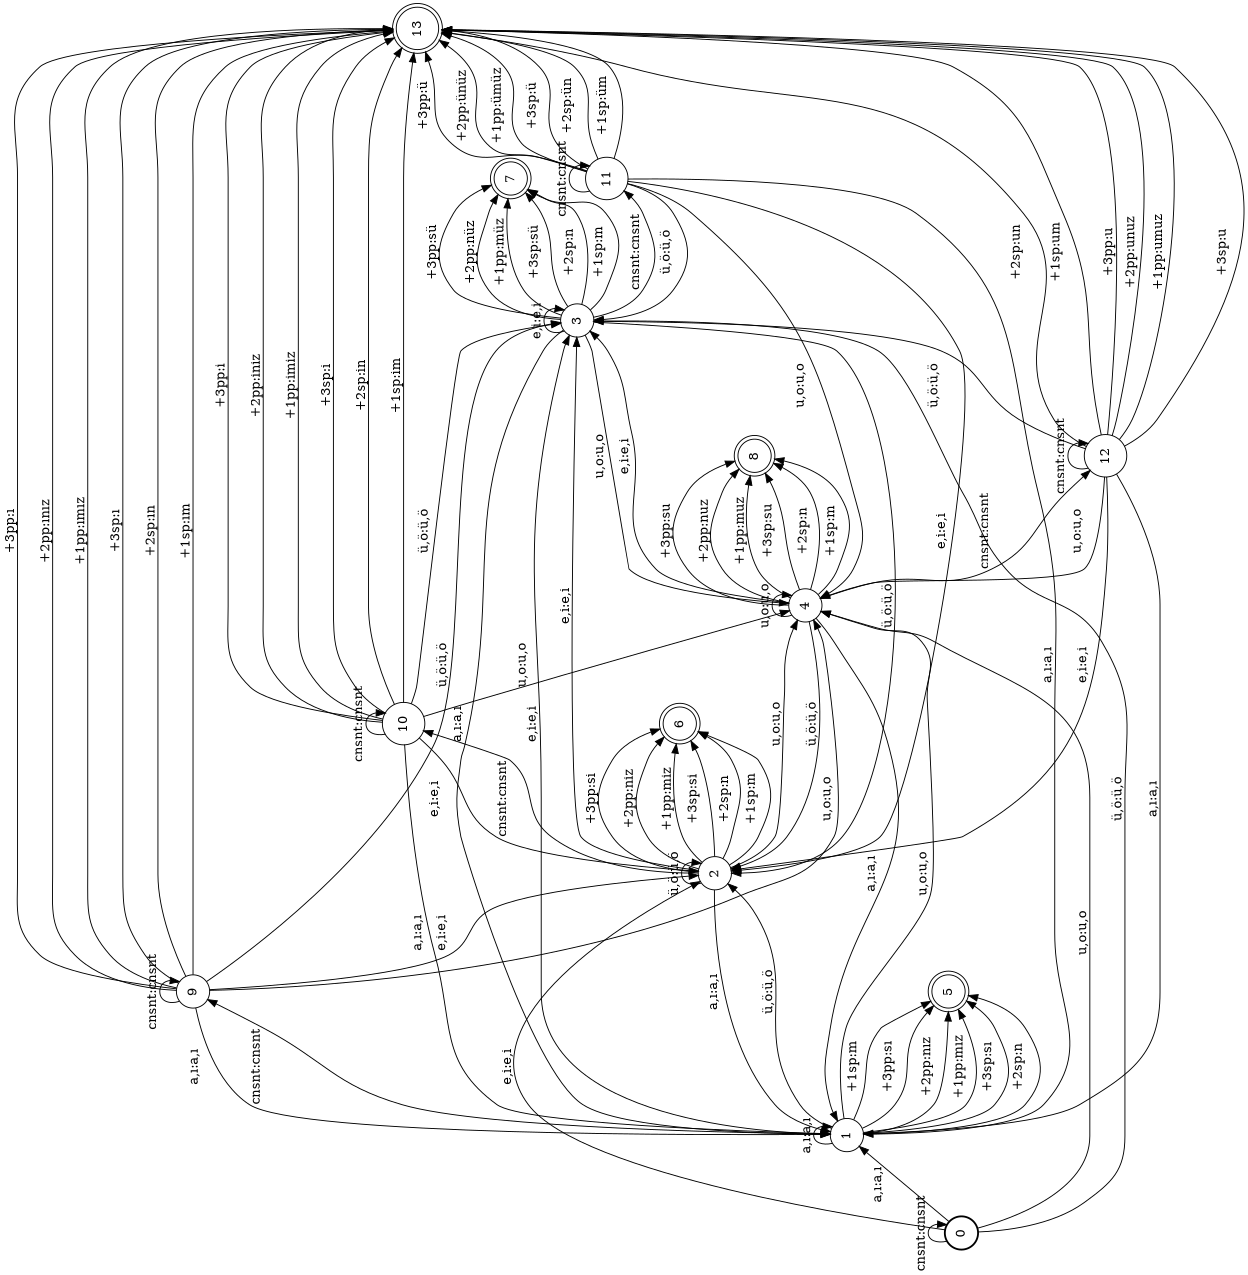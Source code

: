 digraph FST {
rankdir = LR;
size = "8.5,11";
center = 1;
orientation = Landscape;
ranksep = "0.4";
nodesep = "0.25";
0 [label = "0", shape = circle, style = bold, fontsize = 14]
	0 -> 0 [label = "cnsnt:cnsnt", fontsize = 14];
	0 -> 1 [label = "a,ı:a,ı", fontsize = 14];
	0 -> 2 [label = "e,i:e,i", fontsize = 14];
	0 -> 3 [label = "ü,ö:ü,ö", fontsize = 14];
	0 -> 4 [label = "u,o:u,o", fontsize = 14];
1 [label = "1", shape = circle, style = solid, fontsize = 14]
	1 -> 5 [label = "+3pp:sı", fontsize = 14];
	1 -> 5 [label = "+2pp:nız", fontsize = 14];
	1 -> 5 [label = "+1pp:mız", fontsize = 14];
	1 -> 5 [label = "+3sp:sı", fontsize = 14];
	1 -> 5 [label = "+2sp:n", fontsize = 14];
	1 -> 5 [label = "+1sp:m", fontsize = 14];
	1 -> 9 [label = "cnsnt:cnsnt", fontsize = 14];
	1 -> 1 [label = "a,ı:a,ı", fontsize = 14];
	1 -> 2 [label = "ü,ö:ü,ö", fontsize = 14];
	1 -> 3 [label = "e,i:e,i", fontsize = 14];
	1 -> 4 [label = "u,o:u,o", fontsize = 14];
2 [label = "2", shape = circle, style = solid, fontsize = 14]
	2 -> 6 [label = "+3pp:si", fontsize = 14];
	2 -> 6 [label = "+2pp:niz", fontsize = 14];
	2 -> 6 [label = "+1pp:miz", fontsize = 14];
	2 -> 6 [label = "+3sp:si", fontsize = 14];
	2 -> 6 [label = "+2sp:n", fontsize = 14];
	2 -> 6 [label = "+1sp:m", fontsize = 14];
	2 -> 10 [label = "cnsnt:cnsnt", fontsize = 14];
	2 -> 1 [label = "a,ı:a,ı", fontsize = 14];
	2 -> 2 [label = "ü,ö:ü,ö", fontsize = 14];
	2 -> 3 [label = "e,i:e,i", fontsize = 14];
	2 -> 4 [label = "u,o:u,o", fontsize = 14];
3 [label = "3", shape = circle, style = solid, fontsize = 14]
	3 -> 7 [label = "+3pp:sü", fontsize = 14];
	3 -> 7 [label = "+2pp:nüz", fontsize = 14];
	3 -> 7 [label = "+1pp:müz", fontsize = 14];
	3 -> 7 [label = "+3sp:sü", fontsize = 14];
	3 -> 7 [label = "+2sp:n", fontsize = 14];
	3 -> 7 [label = "+1sp:m", fontsize = 14];
	3 -> 11 [label = "cnsnt:cnsnt", fontsize = 14];
	3 -> 1 [label = "a,ı:a,ı", fontsize = 14];
	3 -> 2 [label = "ü,ö:ü,ö", fontsize = 14];
	3 -> 3 [label = "e,i:e,i", fontsize = 14];
	3 -> 4 [label = "u,o:u,o", fontsize = 14];
4 [label = "4", shape = circle, style = solid, fontsize = 14]
	4 -> 8 [label = "+3pp:su", fontsize = 14];
	4 -> 8 [label = "+2pp:nuz", fontsize = 14];
	4 -> 8 [label = "+1pp:muz", fontsize = 14];
	4 -> 8 [label = "+3sp:su", fontsize = 14];
	4 -> 8 [label = "+2sp:n", fontsize = 14];
	4 -> 8 [label = "+1sp:m", fontsize = 14];
	4 -> 12 [label = "cnsnt:cnsnt", fontsize = 14];
	4 -> 1 [label = "a,ı:a,ı", fontsize = 14];
	4 -> 2 [label = "ü,ö:ü,ö", fontsize = 14];
	4 -> 3 [label = "e,i:e,i", fontsize = 14];
	4 -> 4 [label = "u,o:u,o", fontsize = 14];
5 [label = "5", shape = doublecircle, style = solid, fontsize = 14]
6 [label = "6", shape = doublecircle, style = solid, fontsize = 14]
7 [label = "7", shape = doublecircle, style = solid, fontsize = 14]
8 [label = "8", shape = doublecircle, style = solid, fontsize = 14]
9 [label = "9", shape = circle, style = solid, fontsize = 14]
	9 -> 9 [label = "cnsnt:cnsnt", fontsize = 14];
	9 -> 1 [label = "a,ı:a,ı", fontsize = 14];
	9 -> 4 [label = "u,o:u,o", fontsize = 14];
	9 -> 2 [label = "e,i:e,i", fontsize = 14];
	9 -> 3 [label = "ü,ö:ü,ö", fontsize = 14];
	9 -> 13 [label = "+3pp:ı", fontsize = 14];
	9 -> 13 [label = "+2pp:ınız", fontsize = 14];
	9 -> 13 [label = "+1pp:ımız", fontsize = 14];
	9 -> 13 [label = "+3sp:ı", fontsize = 14];
	9 -> 13 [label = "+2sp:ın", fontsize = 14];
	9 -> 13 [label = "+1sp:ım", fontsize = 14];
10 [label = "10", shape = circle, style = solid, fontsize = 14]
	10 -> 10 [label = "cnsnt:cnsnt", fontsize = 14];
	10 -> 1 [label = "a,ı:a,ı", fontsize = 14];
	10 -> 4 [label = "u,o:u,o", fontsize = 14];
	10 -> 2 [label = "e,i:e,i", fontsize = 14];
	10 -> 3 [label = "ü,ö:ü,ö", fontsize = 14];
	10 -> 13 [label = "+3pp:i", fontsize = 14];
	10 -> 13 [label = "+2pp:iniz", fontsize = 14];
	10 -> 13 [label = "+1pp:imiz", fontsize = 14];
	10 -> 13 [label = "+3sp:i", fontsize = 14];
	10 -> 13 [label = "+2sp:in", fontsize = 14];
	10 -> 13 [label = "+1sp:im", fontsize = 14];
11 [label = "11", shape = circle, style = solid, fontsize = 14]
	11 -> 11 [label = "cnsnt:cnsnt", fontsize = 14];
	11 -> 1 [label = "a,ı:a,ı", fontsize = 14];
	11 -> 4 [label = "u,o:u,o", fontsize = 14];
	11 -> 2 [label = "e,i:e,i", fontsize = 14];
	11 -> 3 [label = "ü,ö:ü,ö", fontsize = 14];
	11 -> 13 [label = "+3pp:ü", fontsize = 14];
	11 -> 13 [label = "+2pp:ünüz", fontsize = 14];
	11 -> 13 [label = "+1pp:ümüz", fontsize = 14];
	11 -> 13 [label = "+3sp:ü", fontsize = 14];
	11 -> 13 [label = "+2sp:ün", fontsize = 14];
	11 -> 13 [label = "+1sp:üm", fontsize = 14];
12 [label = "12", shape = circle, style = solid, fontsize = 14]
	12 -> 12 [label = "cnsnt:cnsnt", fontsize = 14];
	12 -> 1 [label = "a,ı:a,ı", fontsize = 14];
	12 -> 4 [label = "u,o:u,o", fontsize = 14];
	12 -> 2 [label = "e,i:e,i", fontsize = 14];
	12 -> 3 [label = "ü,ö:ü,ö", fontsize = 14];
	12 -> 13 [label = "+3pp:u", fontsize = 14];
	12 -> 13 [label = "+2pp:unuz", fontsize = 14];
	12 -> 13 [label = "+1pp:umuz", fontsize = 14];
	12 -> 13 [label = "+3sp:u", fontsize = 14];
	12 -> 13 [label = "+2sp:un", fontsize = 14];
	12 -> 13 [label = "+1sp:um", fontsize = 14];
13 [label = "13", shape = doublecircle, style = solid, fontsize = 14]
}

